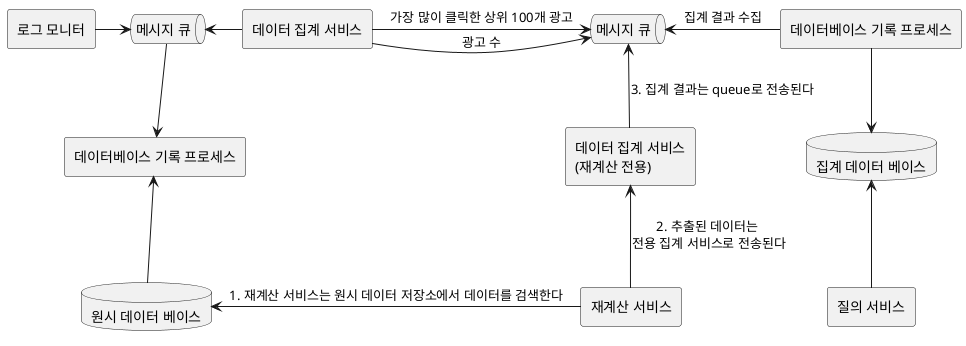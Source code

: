 @startuml
skinparam componentStyle rectangle
component "로그 모니터" as monitor
queue "메시지 큐" as queue1
queue "메시지 큐" as queue2
component "데이터베이스 기록 프로세스" as process1
database "원시 데이터 베이스"
component "데이터 집계 서비스"
component "데이터베이스 기록 프로세스" as process2
database "집계 데이터 베이스"
component "질의 서비스"

monitor -right-> queue1
queue1 -down-> process1
process1 <-down- "원시 데이터 베이스"
"데이터 집계 서비스" -left-> queue1
"데이터 집계 서비스" -right-> queue2 : 광고 수
"데이터 집계 서비스" -right-> queue2 : 가장 많이 클릭한 상위 100개 광고

process2 -left-> queue2 : 집계 결과 수집
process2 -down-> "집계 데이터 베이스"
"질의 서비스" -up-> "집계 데이터 베이스"

component "데이터 집계 서비스\n(재계산 전용)" as collector
component "재계산 서비스" as replay

collector -up-> queue2 : 3. 집계 결과는 queue로 전송된다
replay -up-> collector : 2. 추출된 데이터는 \n전용 집계 서비스로 전송된다
replay -left-> "원시 데이터 베이스" : 1. 재계산 서비스는 원시 데이터 저장소에서 데이터를 검색한다
@enduml